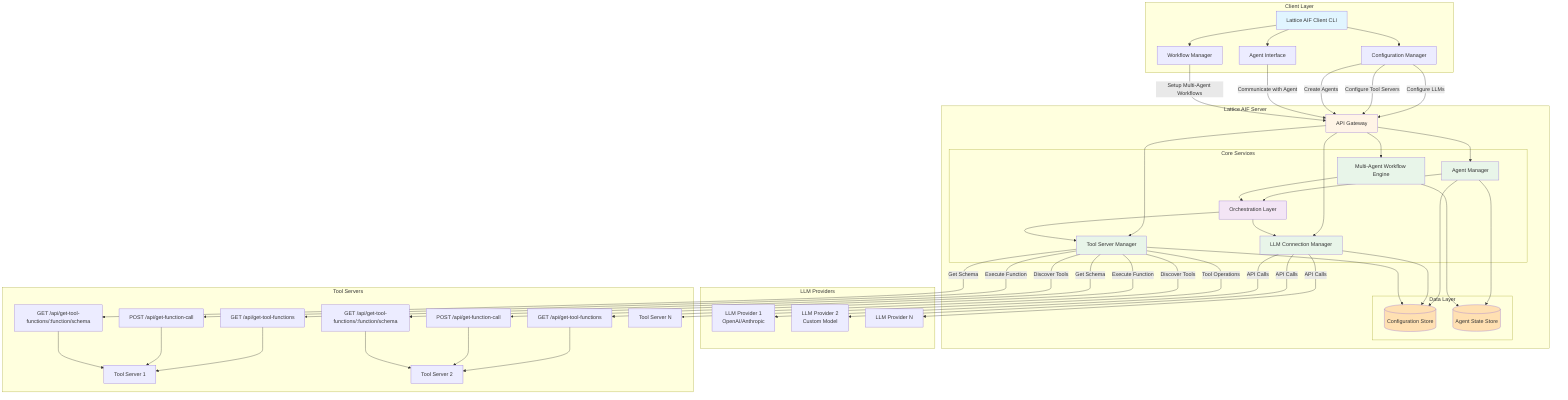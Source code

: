 graph TB
    subgraph "Client Layer"
        CLI[Lattice AIF Client CLI]
        CLI_CONFIG[Configuration Manager]
        CLI_AGENT[Agent Interface]
        CLI_WORKFLOW[Workflow Manager]
    end

    subgraph "Lattice AIF Server"
        API[API Gateway]
        
        subgraph "Core Services"
            AGENT_MGR[Agent Manager]
            LLM_MGR[LLM Connection Manager]
            TOOL_MGR[Tool Server Manager]
            WORKFLOW_ENGINE[Multi-Agent Workflow Engine]
            ORCHESTRATOR[Orchestration Layer]
        end
        
        subgraph "Data Layer"
            CONFIG_DB[(Configuration Store)]
            STATE_DB[(Agent State Store)]
        end
    end

    subgraph "LLM Providers"
        LLM1[LLM Provider 1<br/>OpenAI/Anthropic]
        LLM2[LLM Provider 2<br/>Custom Model]
        LLM3[LLM Provider N]
    end

    subgraph "Tool Servers"
        TS1[Tool Server 1]
        TS1_API1[GET /api/get-tool-functions]
        TS1_API2[POST /api/get-function-call]
        TS1_API3[GET /api/get-tool-functions/:function/schema]
        
        TS2[Tool Server 2]
        TS2_API1[GET /api/get-tool-functions]
        TS2_API2[POST /api/get-function-call]
        TS2_API3[GET /api/get-tool-functions/:function/schema]
        
        TSN[Tool Server N]
    end

    %% Client to Server connections
    CLI --> CLI_CONFIG
    CLI --> CLI_AGENT
    CLI --> CLI_WORKFLOW
    
    CLI_CONFIG -->|Configure LLMs| API
    CLI_CONFIG -->|Configure Tool Servers| API
    CLI_CONFIG -->|Create Agents| API
    CLI_AGENT -->|Communicate with Agent| API
    CLI_WORKFLOW -->|Setup Multi-Agent Workflows| API

    %% Server Internal connections
    API --> AGENT_MGR
    API --> LLM_MGR
    API --> TOOL_MGR
    API --> WORKFLOW_ENGINE
    
    AGENT_MGR --> ORCHESTRATOR
    WORKFLOW_ENGINE --> ORCHESTRATOR
    
    ORCHESTRATOR --> LLM_MGR
    ORCHESTRATOR --> TOOL_MGR
    
    AGENT_MGR --> CONFIG_DB
    AGENT_MGR --> STATE_DB
    LLM_MGR --> CONFIG_DB
    TOOL_MGR --> CONFIG_DB
    WORKFLOW_ENGINE --> STATE_DB

    %% Server to LLM connections
    LLM_MGR -->|API Calls| LLM1
    LLM_MGR -->|API Calls| LLM2
    LLM_MGR -->|API Calls| LLM3

    %% Server to Tool Server connections
    TOOL_MGR -->|Discover Tools| TS1_API1
    TOOL_MGR -->|Execute Function| TS1_API2
    TOOL_MGR -->|Get Schema| TS1_API3
    
    TOOL_MGR -->|Discover Tools| TS2_API1
    TOOL_MGR -->|Execute Function| TS2_API2
    TOOL_MGR -->|Get Schema| TS2_API3
    
    TOOL_MGR -->|Tool Operations| TSN

    %% Tool Server internal structure
    TS1_API1 --> TS1
    TS1_API2 --> TS1
    TS1_API3 --> TS1
    
    TS2_API1 --> TS2
    TS2_API2 --> TS2
    TS2_API3 --> TS2

    style CLI fill:#e1f5ff
    style API fill:#fff4e6
    style ORCHESTRATOR fill:#f3e5f5
    style AGENT_MGR fill:#e8f5e9
    style LLM_MGR fill:#e8f5e9
    style TOOL_MGR fill:#e8f5e9
    style WORKFLOW_ENGINE fill:#e8f5e9
    style CONFIG_DB fill:#ffe0b2
    style STATE_DB fill:#ffe0b2